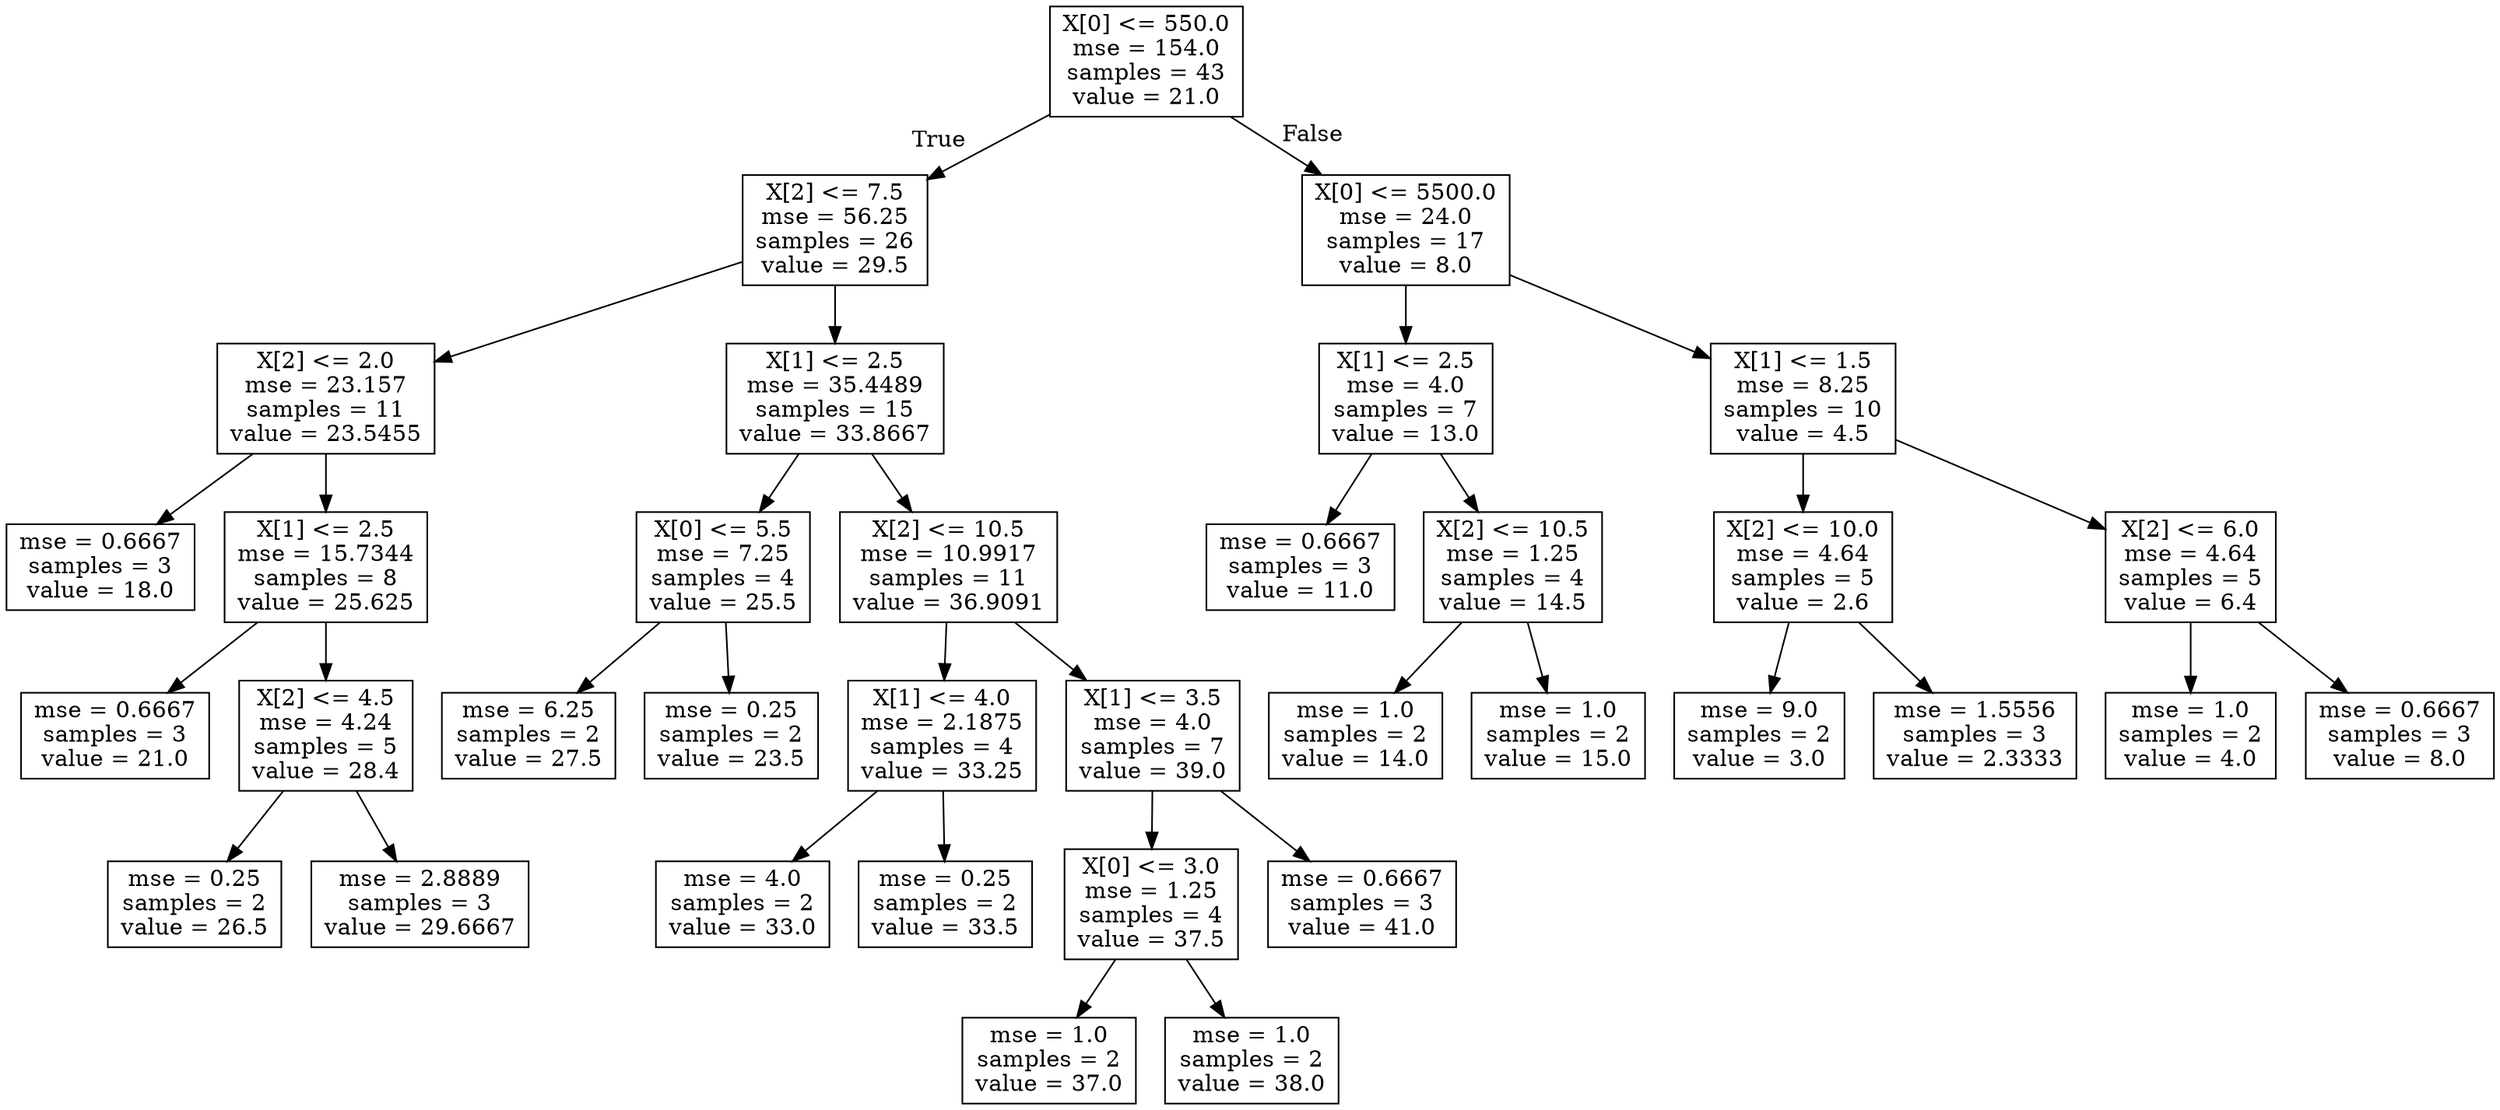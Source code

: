 digraph Tree {
node [shape=box] ;
0 [label="X[0] <= 550.0\nmse = 154.0\nsamples = 43\nvalue = 21.0"] ;
1 [label="X[2] <= 7.5\nmse = 56.25\nsamples = 26\nvalue = 29.5"] ;
0 -> 1 [labeldistance=2.5, labelangle=45, headlabel="True"] ;
2 [label="X[2] <= 2.0\nmse = 23.157\nsamples = 11\nvalue = 23.5455"] ;
1 -> 2 ;
3 [label="mse = 0.6667\nsamples = 3\nvalue = 18.0"] ;
2 -> 3 ;
4 [label="X[1] <= 2.5\nmse = 15.7344\nsamples = 8\nvalue = 25.625"] ;
2 -> 4 ;
5 [label="mse = 0.6667\nsamples = 3\nvalue = 21.0"] ;
4 -> 5 ;
6 [label="X[2] <= 4.5\nmse = 4.24\nsamples = 5\nvalue = 28.4"] ;
4 -> 6 ;
7 [label="mse = 0.25\nsamples = 2\nvalue = 26.5"] ;
6 -> 7 ;
8 [label="mse = 2.8889\nsamples = 3\nvalue = 29.6667"] ;
6 -> 8 ;
9 [label="X[1] <= 2.5\nmse = 35.4489\nsamples = 15\nvalue = 33.8667"] ;
1 -> 9 ;
10 [label="X[0] <= 5.5\nmse = 7.25\nsamples = 4\nvalue = 25.5"] ;
9 -> 10 ;
11 [label="mse = 6.25\nsamples = 2\nvalue = 27.5"] ;
10 -> 11 ;
12 [label="mse = 0.25\nsamples = 2\nvalue = 23.5"] ;
10 -> 12 ;
13 [label="X[2] <= 10.5\nmse = 10.9917\nsamples = 11\nvalue = 36.9091"] ;
9 -> 13 ;
14 [label="X[1] <= 4.0\nmse = 2.1875\nsamples = 4\nvalue = 33.25"] ;
13 -> 14 ;
15 [label="mse = 4.0\nsamples = 2\nvalue = 33.0"] ;
14 -> 15 ;
16 [label="mse = 0.25\nsamples = 2\nvalue = 33.5"] ;
14 -> 16 ;
17 [label="X[1] <= 3.5\nmse = 4.0\nsamples = 7\nvalue = 39.0"] ;
13 -> 17 ;
18 [label="X[0] <= 3.0\nmse = 1.25\nsamples = 4\nvalue = 37.5"] ;
17 -> 18 ;
19 [label="mse = 1.0\nsamples = 2\nvalue = 37.0"] ;
18 -> 19 ;
20 [label="mse = 1.0\nsamples = 2\nvalue = 38.0"] ;
18 -> 20 ;
21 [label="mse = 0.6667\nsamples = 3\nvalue = 41.0"] ;
17 -> 21 ;
22 [label="X[0] <= 5500.0\nmse = 24.0\nsamples = 17\nvalue = 8.0"] ;
0 -> 22 [labeldistance=2.5, labelangle=-45, headlabel="False"] ;
23 [label="X[1] <= 2.5\nmse = 4.0\nsamples = 7\nvalue = 13.0"] ;
22 -> 23 ;
24 [label="mse = 0.6667\nsamples = 3\nvalue = 11.0"] ;
23 -> 24 ;
25 [label="X[2] <= 10.5\nmse = 1.25\nsamples = 4\nvalue = 14.5"] ;
23 -> 25 ;
26 [label="mse = 1.0\nsamples = 2\nvalue = 14.0"] ;
25 -> 26 ;
27 [label="mse = 1.0\nsamples = 2\nvalue = 15.0"] ;
25 -> 27 ;
28 [label="X[1] <= 1.5\nmse = 8.25\nsamples = 10\nvalue = 4.5"] ;
22 -> 28 ;
29 [label="X[2] <= 10.0\nmse = 4.64\nsamples = 5\nvalue = 2.6"] ;
28 -> 29 ;
30 [label="mse = 9.0\nsamples = 2\nvalue = 3.0"] ;
29 -> 30 ;
31 [label="mse = 1.5556\nsamples = 3\nvalue = 2.3333"] ;
29 -> 31 ;
32 [label="X[2] <= 6.0\nmse = 4.64\nsamples = 5\nvalue = 6.4"] ;
28 -> 32 ;
33 [label="mse = 1.0\nsamples = 2\nvalue = 4.0"] ;
32 -> 33 ;
34 [label="mse = 0.6667\nsamples = 3\nvalue = 8.0"] ;
32 -> 34 ;
}